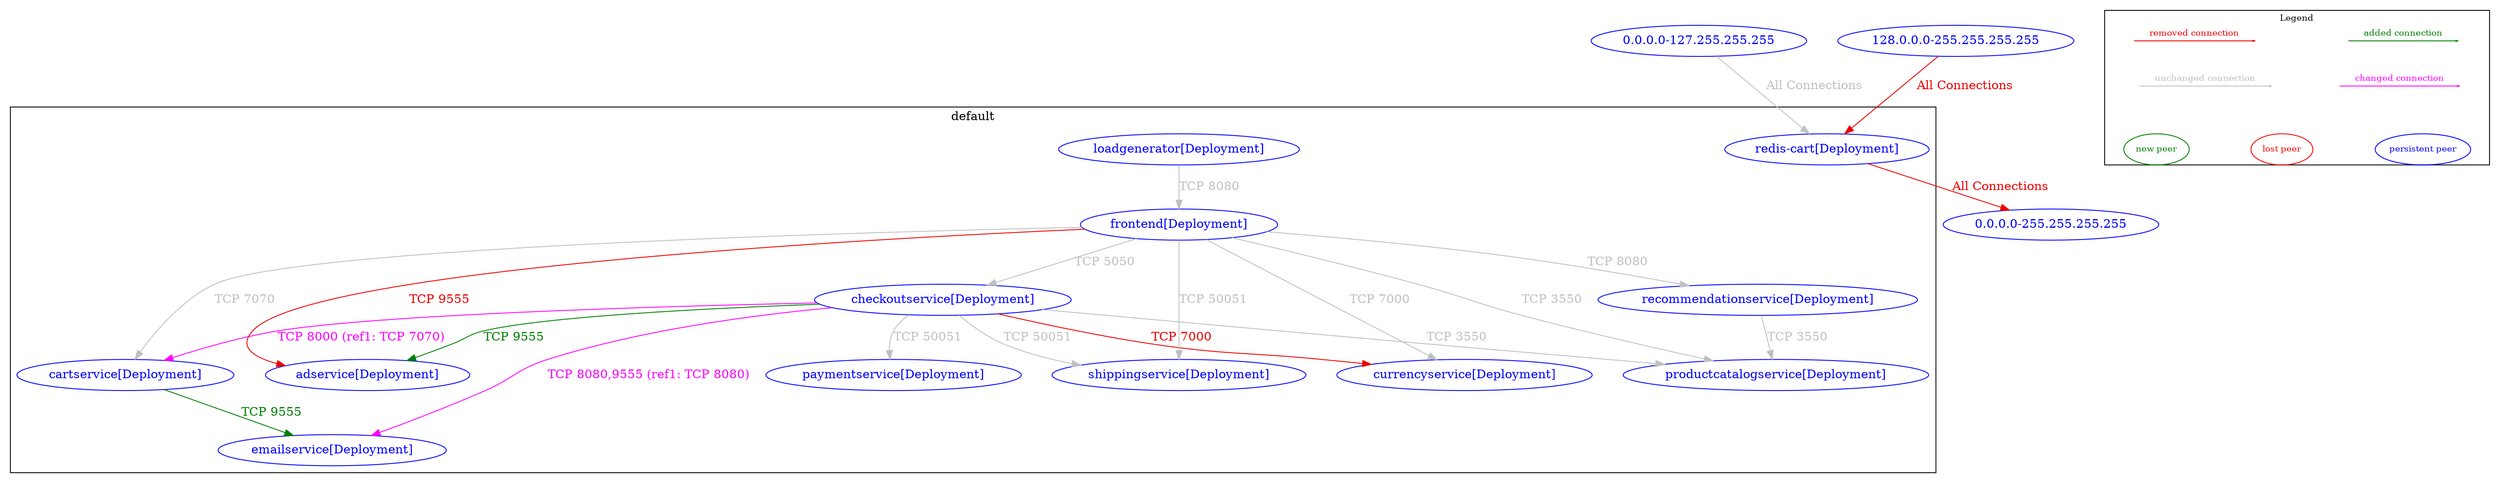 digraph {
	subgraph cluster_default {
		"adservice[Deployment]" [label="adservice[Deployment]" color="blue" fontcolor="blue"]
		"cartservice[Deployment]" [label="cartservice[Deployment]" color="blue" fontcolor="blue"]
		"checkoutservice[Deployment]" [label="checkoutservice[Deployment]" color="blue" fontcolor="blue"]
		"currencyservice[Deployment]" [label="currencyservice[Deployment]" color="blue" fontcolor="blue"]
		"emailservice[Deployment]" [label="emailservice[Deployment]" color="blue" fontcolor="blue"]
		"frontend[Deployment]" [label="frontend[Deployment]" color="blue" fontcolor="blue"]
		"loadgenerator[Deployment]" [label="loadgenerator[Deployment]" color="blue" fontcolor="blue"]
		"paymentservice[Deployment]" [label="paymentservice[Deployment]" color="blue" fontcolor="blue"]
		"productcatalogservice[Deployment]" [label="productcatalogservice[Deployment]" color="blue" fontcolor="blue"]
		"recommendationservice[Deployment]" [label="recommendationservice[Deployment]" color="blue" fontcolor="blue"]
		"redis-cart[Deployment]" [label="redis-cart[Deployment]" color="blue" fontcolor="blue"]
		"shippingservice[Deployment]" [label="shippingservice[Deployment]" color="blue" fontcolor="blue"]
		label="default"
	}
	"0.0.0.0-127.255.255.255" [label="0.0.0.0-127.255.255.255" color="blue" fontcolor="blue"]
	"0.0.0.0-255.255.255.255" [label="0.0.0.0-255.255.255.255" color="blue" fontcolor="blue"]
	"128.0.0.0-255.255.255.255" [label="128.0.0.0-255.255.255.255" color="blue" fontcolor="blue"]
	"0.0.0.0-127.255.255.255" -> "redis-cart[Deployment]" [label="All Connections" color="grey" fontcolor="grey"]
	"128.0.0.0-255.255.255.255" -> "redis-cart[Deployment]" [label="All Connections" color="red2" fontcolor="red2"]
	"cartservice[Deployment]" -> "emailservice[Deployment]" [label="TCP 9555" color="#008000" fontcolor="#008000"]
	"checkoutservice[Deployment]" -> "adservice[Deployment]" [label="TCP 9555" color="#008000" fontcolor="#008000"]
	"checkoutservice[Deployment]" -> "cartservice[Deployment]" [label="TCP 8000 (ref1: TCP 7070)" color="magenta" fontcolor="magenta"]
	"checkoutservice[Deployment]" -> "currencyservice[Deployment]" [label="TCP 7000" color="red2" fontcolor="red2"]
	"checkoutservice[Deployment]" -> "emailservice[Deployment]" [label="TCP 8080,9555 (ref1: TCP 8080)" color="magenta" fontcolor="magenta"]
	"checkoutservice[Deployment]" -> "paymentservice[Deployment]" [label="TCP 50051" color="grey" fontcolor="grey"]
	"checkoutservice[Deployment]" -> "productcatalogservice[Deployment]" [label="TCP 3550" color="grey" fontcolor="grey"]
	"checkoutservice[Deployment]" -> "shippingservice[Deployment]" [label="TCP 50051" color="grey" fontcolor="grey"]
	"frontend[Deployment]" -> "adservice[Deployment]" [label="TCP 9555" color="red2" fontcolor="red2"]
	"frontend[Deployment]" -> "cartservice[Deployment]" [label="TCP 7070" color="grey" fontcolor="grey"]
	"frontend[Deployment]" -> "checkoutservice[Deployment]" [label="TCP 5050" color="grey" fontcolor="grey"]
	"frontend[Deployment]" -> "currencyservice[Deployment]" [label="TCP 7000" color="grey" fontcolor="grey"]
	"frontend[Deployment]" -> "productcatalogservice[Deployment]" [label="TCP 3550" color="grey" fontcolor="grey"]
	"frontend[Deployment]" -> "recommendationservice[Deployment]" [label="TCP 8080" color="grey" fontcolor="grey"]
	"frontend[Deployment]" -> "shippingservice[Deployment]" [label="TCP 50051" color="grey" fontcolor="grey"]
	"loadgenerator[Deployment]" -> "frontend[Deployment]" [label="TCP 8080" color="grey" fontcolor="grey"]
	"recommendationservice[Deployment]" -> "productcatalogservice[Deployment]" [label="TCP 3550" color="grey" fontcolor="grey"]
	"redis-cart[Deployment]" -> "0.0.0.0-255.255.255.255" [label="All Connections" color="red2" fontcolor="red2"]
	nodesep=0.5
	subgraph cluster_legend {
		label="Legend"
		fontsize = 10
		margin=0
		a [style=invis height=0 width=0]
		b [style=invis height=0 width=0]
		c [style=invis height=0 width=0]
		d [style=invis height=0 width=0]
		e [style=invis height=0 width=0]
		f [style=invis height=0 width=0]
		g [style=invis height=0 width=0]
		h [style=invis height=0 width=0]
		{rank=source a b c d}
		{rank=same e f g h}
		a -> b [label="added connection", color="#008000" fontcolor="#008000" fontsize = 10 arrowsize=0.2]
		c -> d [label="removed connection", color="red2" fontcolor="red2" fontsize = 10 arrowsize=0.2]
		e -> f [label="changed connection", color="magenta" fontcolor="magenta" fontsize = 10 arrowsize=0.2]
		g -> h [label="unchanged connection", color="grey" fontcolor="grey" fontsize = 10 arrowsize=0.2]
		np [label="new peer" color="#008000" fontcolor="#008000" fontsize = 10]
		lp [label="lost peer" color="red" fontcolor="red" fontsize = 10]
		pp [label="persistent peer" color="blue" fontcolor="blue" fontsize = 10]
		{rank=sink np lp pp}
		np->lp [style=invis]
		lp->pp [style=invis]
	}
}